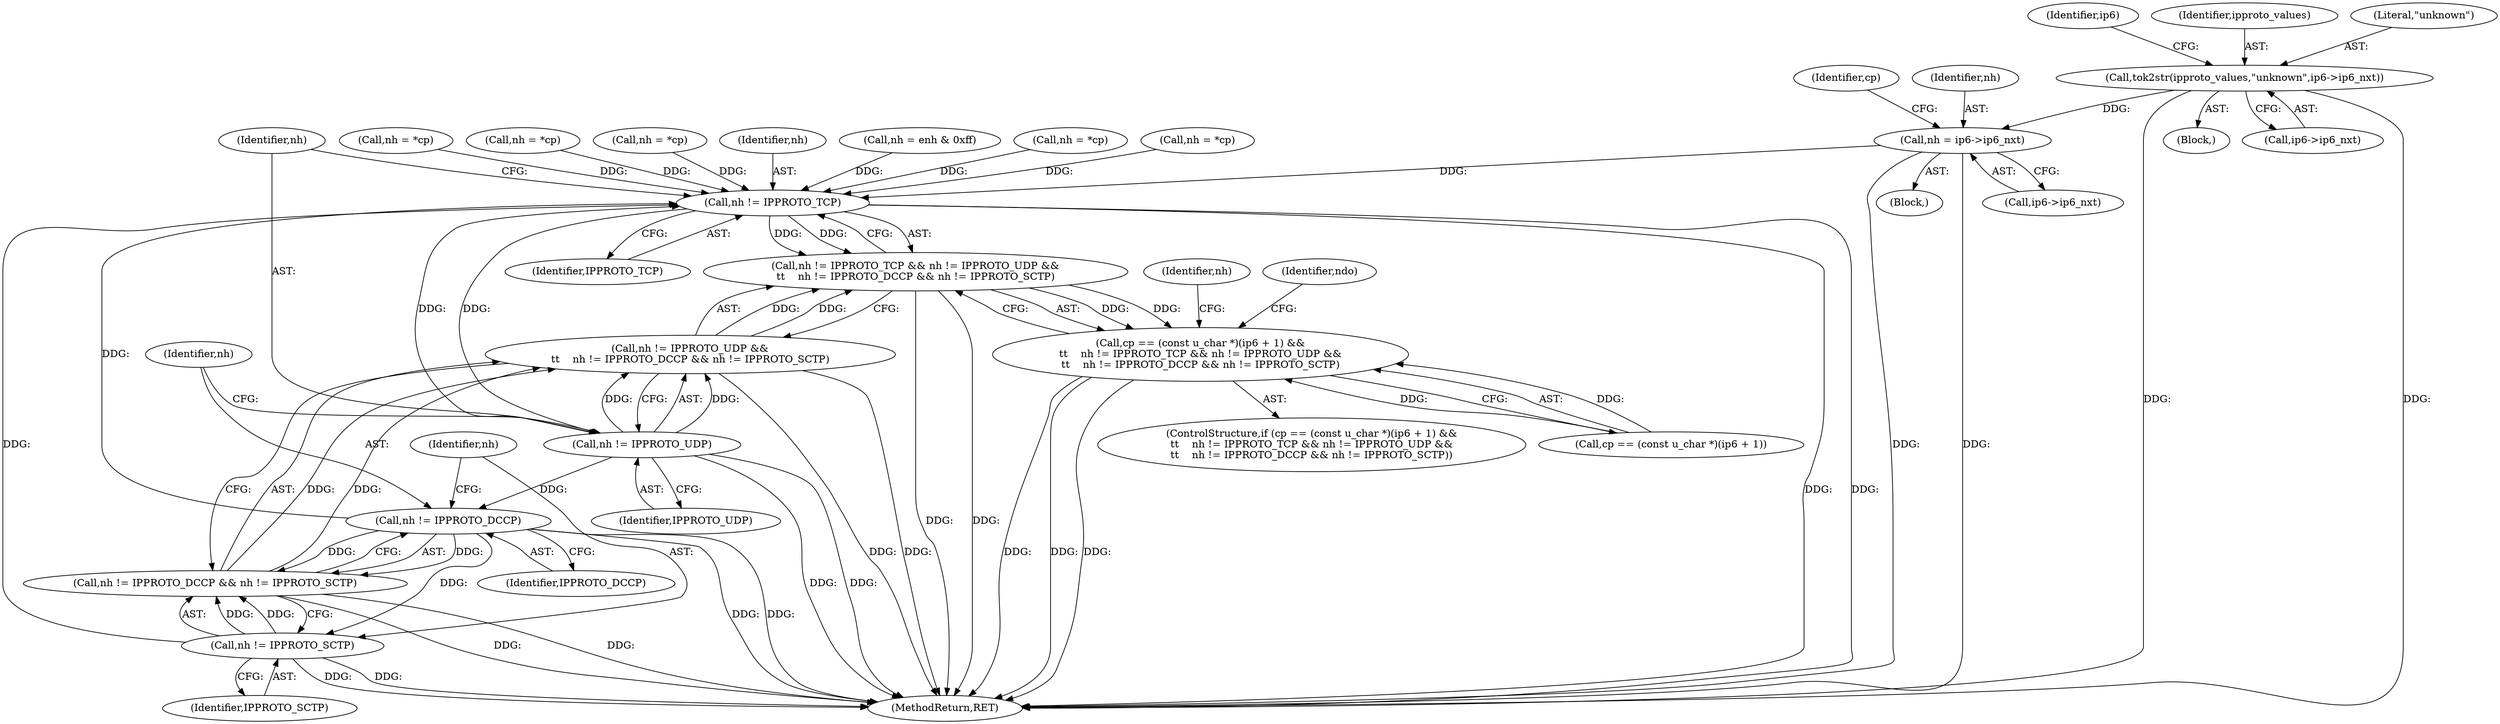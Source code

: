digraph "0_tcpdump_66df248b49095c261138b5a5e34d341a6bf9ac7f@pointer" {
"1000279" [label="(Call,nh = ip6->ip6_nxt)"];
"1000243" [label="(Call,tok2str(ipproto_values,\"unknown\",ip6->ip6_nxt))"];
"1000318" [label="(Call,nh != IPPROTO_TCP)"];
"1000317" [label="(Call,nh != IPPROTO_TCP && nh != IPPROTO_UDP &&\n\t\t    nh != IPPROTO_DCCP && nh != IPPROTO_SCTP)"];
"1000309" [label="(Call,cp == (const u_char *)(ip6 + 1) &&\n\t\t    nh != IPPROTO_TCP && nh != IPPROTO_UDP &&\n\t\t    nh != IPPROTO_DCCP && nh != IPPROTO_SCTP)"];
"1000322" [label="(Call,nh != IPPROTO_UDP)"];
"1000321" [label="(Call,nh != IPPROTO_UDP &&\n\t\t    nh != IPPROTO_DCCP && nh != IPPROTO_SCTP)"];
"1000326" [label="(Call,nh != IPPROTO_DCCP)"];
"1000325" [label="(Call,nh != IPPROTO_DCCP && nh != IPPROTO_SCTP)"];
"1000329" [label="(Call,nh != IPPROTO_SCTP)"];
"1000251" [label="(Identifier,ip6)"];
"1000310" [label="(Call,cp == (const u_char *)(ip6 + 1))"];
"1000352" [label="(Identifier,nh)"];
"1000326" [label="(Call,nh != IPPROTO_DCCP)"];
"1000324" [label="(Identifier,IPPROTO_UDP)"];
"1000287" [label="(Identifier,cp)"];
"1000109" [label="(Block,)"];
"1000322" [label="(Call,nh != IPPROTO_UDP)"];
"1000327" [label="(Identifier,nh)"];
"1000408" [label="(Call,nh = *cp)"];
"1000453" [label="(Call,nh = *cp)"];
"1000365" [label="(Call,nh = *cp)"];
"1000281" [label="(Call,ip6->ip6_nxt)"];
"1000319" [label="(Identifier,nh)"];
"1000544" [label="(Call,nh = enh & 0xff)"];
"1000517" [label="(Call,nh = *cp)"];
"1000308" [label="(ControlStructure,if (cp == (const u_char *)(ip6 + 1) &&\n\t\t    nh != IPPROTO_TCP && nh != IPPROTO_UDP &&\n\t\t    nh != IPPROTO_DCCP && nh != IPPROTO_SCTP))"];
"1000280" [label="(Identifier,nh)"];
"1000246" [label="(Call,ip6->ip6_nxt)"];
"1000633" [label="(MethodReturn,RET)"];
"1000279" [label="(Call,nh = ip6->ip6_nxt)"];
"1000321" [label="(Call,nh != IPPROTO_UDP &&\n\t\t    nh != IPPROTO_DCCP && nh != IPPROTO_SCTP)"];
"1000244" [label="(Identifier,ipproto_values)"];
"1000331" [label="(Identifier,IPPROTO_SCTP)"];
"1000243" [label="(Call,tok2str(ipproto_values,\"unknown\",ip6->ip6_nxt))"];
"1000328" [label="(Identifier,IPPROTO_DCCP)"];
"1000242" [label="(Block,)"];
"1000381" [label="(Call,nh = *cp)"];
"1000323" [label="(Identifier,nh)"];
"1000335" [label="(Identifier,ndo)"];
"1000317" [label="(Call,nh != IPPROTO_TCP && nh != IPPROTO_UDP &&\n\t\t    nh != IPPROTO_DCCP && nh != IPPROTO_SCTP)"];
"1000309" [label="(Call,cp == (const u_char *)(ip6 + 1) &&\n\t\t    nh != IPPROTO_TCP && nh != IPPROTO_UDP &&\n\t\t    nh != IPPROTO_DCCP && nh != IPPROTO_SCTP)"];
"1000318" [label="(Call,nh != IPPROTO_TCP)"];
"1000330" [label="(Identifier,nh)"];
"1000320" [label="(Identifier,IPPROTO_TCP)"];
"1000329" [label="(Call,nh != IPPROTO_SCTP)"];
"1000325" [label="(Call,nh != IPPROTO_DCCP && nh != IPPROTO_SCTP)"];
"1000245" [label="(Literal,\"unknown\")"];
"1000279" -> "1000109"  [label="AST: "];
"1000279" -> "1000281"  [label="CFG: "];
"1000280" -> "1000279"  [label="AST: "];
"1000281" -> "1000279"  [label="AST: "];
"1000287" -> "1000279"  [label="CFG: "];
"1000279" -> "1000633"  [label="DDG: "];
"1000279" -> "1000633"  [label="DDG: "];
"1000243" -> "1000279"  [label="DDG: "];
"1000279" -> "1000318"  [label="DDG: "];
"1000243" -> "1000242"  [label="AST: "];
"1000243" -> "1000246"  [label="CFG: "];
"1000244" -> "1000243"  [label="AST: "];
"1000245" -> "1000243"  [label="AST: "];
"1000246" -> "1000243"  [label="AST: "];
"1000251" -> "1000243"  [label="CFG: "];
"1000243" -> "1000633"  [label="DDG: "];
"1000243" -> "1000633"  [label="DDG: "];
"1000318" -> "1000317"  [label="AST: "];
"1000318" -> "1000320"  [label="CFG: "];
"1000319" -> "1000318"  [label="AST: "];
"1000320" -> "1000318"  [label="AST: "];
"1000323" -> "1000318"  [label="CFG: "];
"1000317" -> "1000318"  [label="CFG: "];
"1000318" -> "1000633"  [label="DDG: "];
"1000318" -> "1000633"  [label="DDG: "];
"1000318" -> "1000317"  [label="DDG: "];
"1000318" -> "1000317"  [label="DDG: "];
"1000408" -> "1000318"  [label="DDG: "];
"1000517" -> "1000318"  [label="DDG: "];
"1000329" -> "1000318"  [label="DDG: "];
"1000365" -> "1000318"  [label="DDG: "];
"1000322" -> "1000318"  [label="DDG: "];
"1000326" -> "1000318"  [label="DDG: "];
"1000453" -> "1000318"  [label="DDG: "];
"1000544" -> "1000318"  [label="DDG: "];
"1000381" -> "1000318"  [label="DDG: "];
"1000318" -> "1000322"  [label="DDG: "];
"1000317" -> "1000309"  [label="AST: "];
"1000317" -> "1000321"  [label="CFG: "];
"1000321" -> "1000317"  [label="AST: "];
"1000309" -> "1000317"  [label="CFG: "];
"1000317" -> "1000633"  [label="DDG: "];
"1000317" -> "1000633"  [label="DDG: "];
"1000317" -> "1000309"  [label="DDG: "];
"1000317" -> "1000309"  [label="DDG: "];
"1000321" -> "1000317"  [label="DDG: "];
"1000321" -> "1000317"  [label="DDG: "];
"1000309" -> "1000308"  [label="AST: "];
"1000309" -> "1000310"  [label="CFG: "];
"1000310" -> "1000309"  [label="AST: "];
"1000335" -> "1000309"  [label="CFG: "];
"1000352" -> "1000309"  [label="CFG: "];
"1000309" -> "1000633"  [label="DDG: "];
"1000309" -> "1000633"  [label="DDG: "];
"1000309" -> "1000633"  [label="DDG: "];
"1000310" -> "1000309"  [label="DDG: "];
"1000310" -> "1000309"  [label="DDG: "];
"1000322" -> "1000321"  [label="AST: "];
"1000322" -> "1000324"  [label="CFG: "];
"1000323" -> "1000322"  [label="AST: "];
"1000324" -> "1000322"  [label="AST: "];
"1000327" -> "1000322"  [label="CFG: "];
"1000321" -> "1000322"  [label="CFG: "];
"1000322" -> "1000633"  [label="DDG: "];
"1000322" -> "1000633"  [label="DDG: "];
"1000322" -> "1000321"  [label="DDG: "];
"1000322" -> "1000321"  [label="DDG: "];
"1000322" -> "1000326"  [label="DDG: "];
"1000321" -> "1000325"  [label="CFG: "];
"1000325" -> "1000321"  [label="AST: "];
"1000321" -> "1000633"  [label="DDG: "];
"1000321" -> "1000633"  [label="DDG: "];
"1000325" -> "1000321"  [label="DDG: "];
"1000325" -> "1000321"  [label="DDG: "];
"1000326" -> "1000325"  [label="AST: "];
"1000326" -> "1000328"  [label="CFG: "];
"1000327" -> "1000326"  [label="AST: "];
"1000328" -> "1000326"  [label="AST: "];
"1000330" -> "1000326"  [label="CFG: "];
"1000325" -> "1000326"  [label="CFG: "];
"1000326" -> "1000633"  [label="DDG: "];
"1000326" -> "1000633"  [label="DDG: "];
"1000326" -> "1000325"  [label="DDG: "];
"1000326" -> "1000325"  [label="DDG: "];
"1000326" -> "1000329"  [label="DDG: "];
"1000325" -> "1000329"  [label="CFG: "];
"1000329" -> "1000325"  [label="AST: "];
"1000325" -> "1000633"  [label="DDG: "];
"1000325" -> "1000633"  [label="DDG: "];
"1000329" -> "1000325"  [label="DDG: "];
"1000329" -> "1000325"  [label="DDG: "];
"1000329" -> "1000331"  [label="CFG: "];
"1000330" -> "1000329"  [label="AST: "];
"1000331" -> "1000329"  [label="AST: "];
"1000329" -> "1000633"  [label="DDG: "];
"1000329" -> "1000633"  [label="DDG: "];
}
